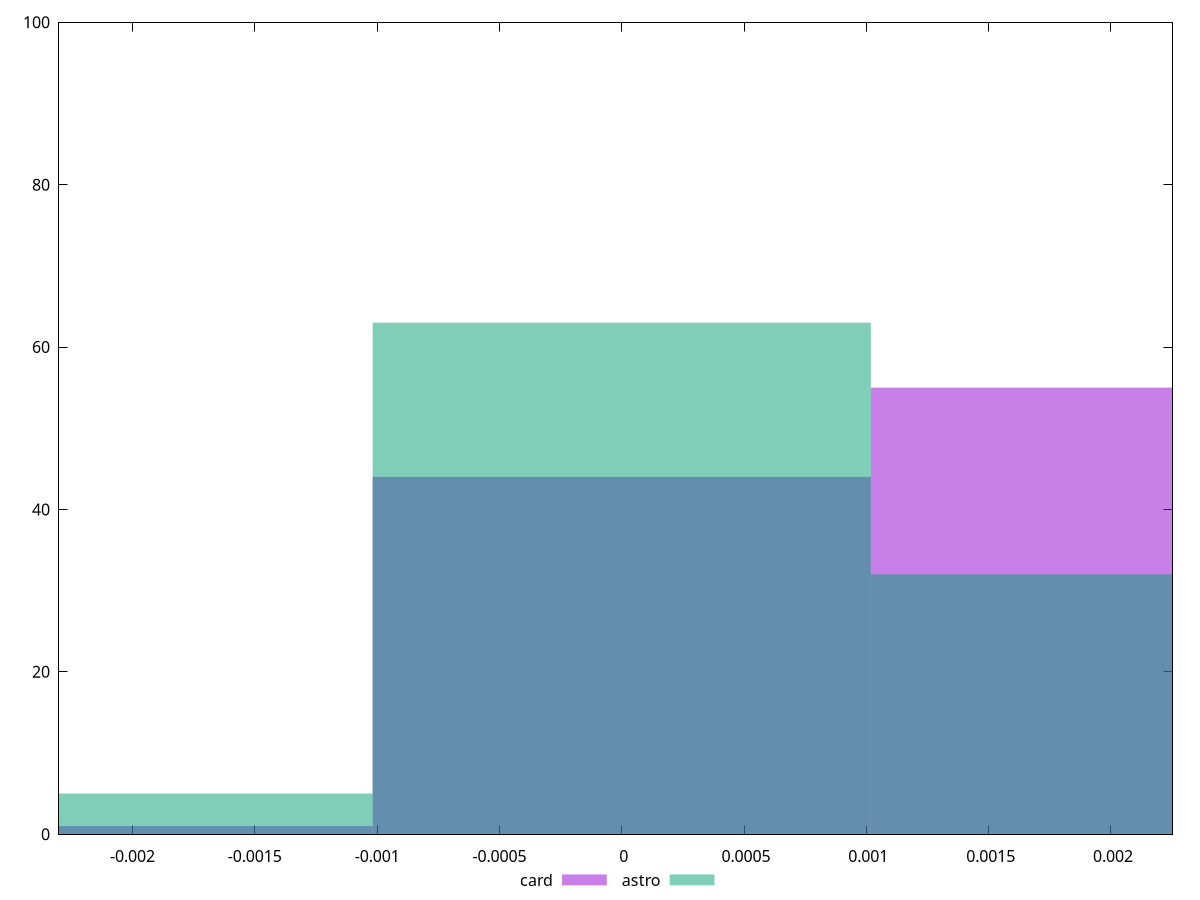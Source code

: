 reset

$card <<EOF
0 44
0.0020367654522317038 55
-0.0020367654522317038 1
EOF

$astro <<EOF
-0.0020367654522317038 5
0.0020367654522317038 32
0 63
EOF

set key outside below
set boxwidth 0.0020367654522317038
set xrange [-0.002300690869203511:0.002251729646091848]
set yrange [0:100]
set trange [0:100]
set style fill transparent solid 0.5 noborder
set terminal svg size 640, 500 enhanced background rgb 'white'
set output "reports/report_00032_2021-02-25T10-28-15.087Z/meta/pScore-difference/comparison/histogram/2_vs_3.svg"

plot $card title "card" with boxes, \
     $astro title "astro" with boxes

reset

